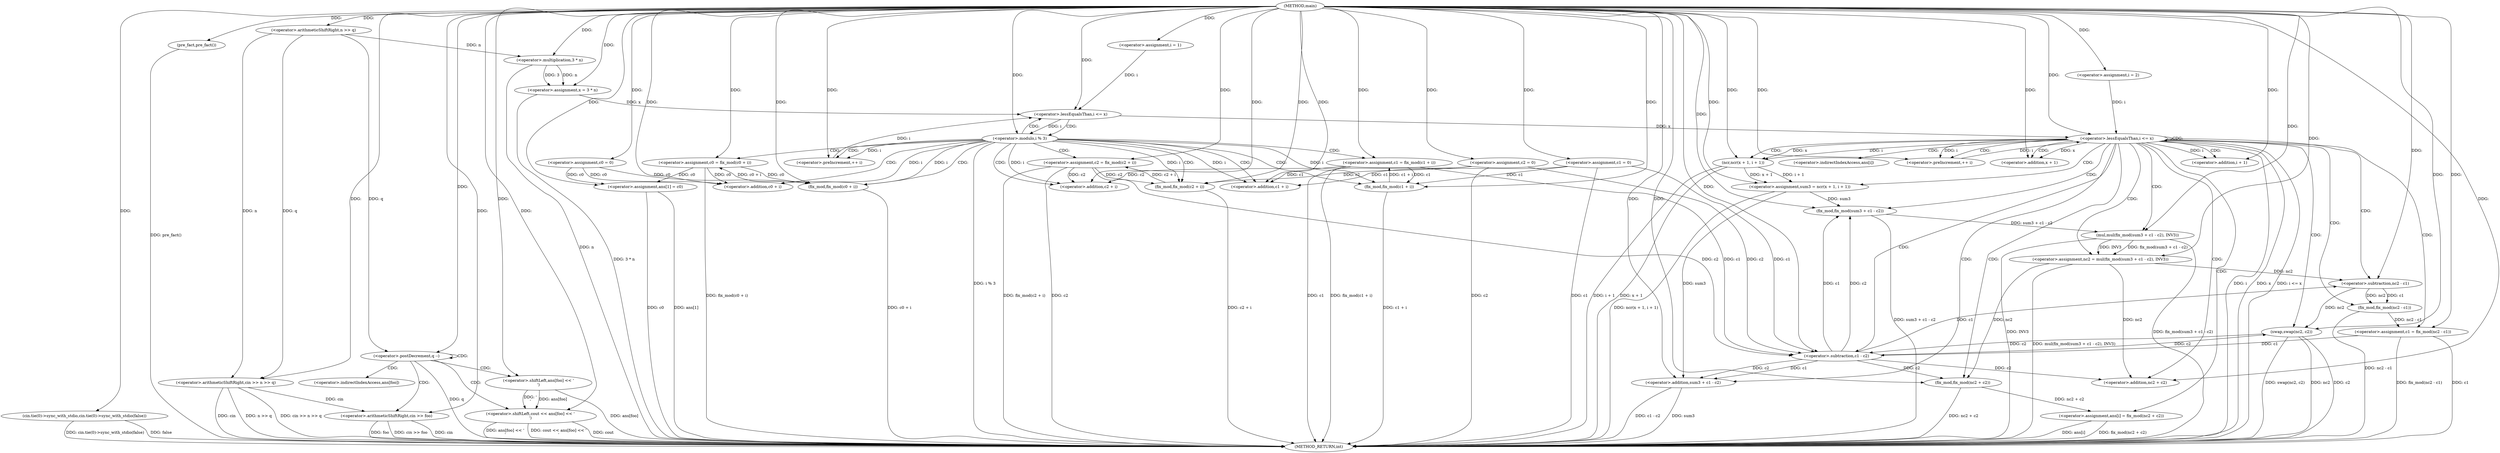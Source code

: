 digraph "main" {  
"1000271" [label = "(METHOD,main)" ]
"1000408" [label = "(METHOD_RETURN,int)" ]
"1000273" [label = "(cin.tie(0)->sync_with_stdio,cin.tie(0)->sync_with_stdio(false))" ]
"1000275" [label = "(pre_fact,pre_fact())" ]
"1000276" [label = "(<operator>.arithmeticShiftRight,cin >> n >> q)" ]
"1000282" [label = "(<operator>.assignment,x = 3 * n)" ]
"1000288" [label = "(<operator>.assignment,c0 = 0)" ]
"1000292" [label = "(<operator>.assignment,c1 = 0)" ]
"1000296" [label = "(<operator>.assignment,c2 = 0)" ]
"1000339" [label = "(<operator>.assignment,ans[1] = c0)" ]
"1000301" [label = "(<operator>.assignment,i = 1)" ]
"1000304" [label = "(<operator>.lessEqualsThan,i <= x)" ]
"1000307" [label = "(<operator>.preIncrement,++ i)" ]
"1000346" [label = "(<operator>.assignment,i = 2)" ]
"1000349" [label = "(<operator>.lessEqualsThan,i <= x)" ]
"1000352" [label = "(<operator>.preIncrement,++ i)" ]
"1000395" [label = "(<operator>.postDecrement,q --)" ]
"1000278" [label = "(<operator>.arithmeticShiftRight,n >> q)" ]
"1000284" [label = "(<operator>.multiplication,3 * n)" ]
"1000356" [label = "(<operator>.assignment,sum3 = ncr(x + 1, i + 1))" ]
"1000366" [label = "(<operator>.assignment,nc2 = mul(fix_mod(sum3 + c1 - c2), INV3))" ]
"1000376" [label = "(<operator>.assignment,ans[i] = fix_mod(nc2 + c2))" ]
"1000384" [label = "(<operator>.assignment,c1 = fix_mod(nc2 - c1))" ]
"1000390" [label = "(swap,swap(nc2, c2))" ]
"1000398" [label = "(<operator>.arithmeticShiftRight,cin >> foo)" ]
"1000401" [label = "(<operator>.shiftLeft,cout << ans[foo] << '\n')" ]
"1000311" [label = "(<operator>.modulo,i % 3)" ]
"1000316" [label = "(<operator>.assignment,c0 = fix_mod(c0 + i))" ]
"1000324" [label = "(<operator>.assignment,c1 = fix_mod(c1 + i))" ]
"1000332" [label = "(<operator>.assignment,c2 = fix_mod(c2 + i))" ]
"1000358" [label = "(ncr,ncr(x + 1, i + 1))" ]
"1000368" [label = "(mul,mul(fix_mod(sum3 + c1 - c2), INV3))" ]
"1000380" [label = "(fix_mod,fix_mod(nc2 + c2))" ]
"1000386" [label = "(fix_mod,fix_mod(nc2 - c1))" ]
"1000403" [label = "(<operator>.shiftLeft,ans[foo] << '\n')" ]
"1000359" [label = "(<operator>.addition,x + 1)" ]
"1000362" [label = "(<operator>.addition,i + 1)" ]
"1000369" [label = "(fix_mod,fix_mod(sum3 + c1 - c2))" ]
"1000381" [label = "(<operator>.addition,nc2 + c2)" ]
"1000387" [label = "(<operator>.subtraction,nc2 - c1)" ]
"1000318" [label = "(fix_mod,fix_mod(c0 + i))" ]
"1000326" [label = "(fix_mod,fix_mod(c1 + i))" ]
"1000334" [label = "(fix_mod,fix_mod(c2 + i))" ]
"1000370" [label = "(<operator>.addition,sum3 + c1 - c2)" ]
"1000319" [label = "(<operator>.addition,c0 + i)" ]
"1000327" [label = "(<operator>.addition,c1 + i)" ]
"1000335" [label = "(<operator>.addition,c2 + i)" ]
"1000372" [label = "(<operator>.subtraction,c1 - c2)" ]
"1000377" [label = "(<operator>.indirectIndexAccess,ans[i])" ]
"1000404" [label = "(<operator>.indirectIndexAccess,ans[foo])" ]
  "1000273" -> "1000408"  [ label = "DDG: cin.tie(0)->sync_with_stdio(false)"] 
  "1000275" -> "1000408"  [ label = "DDG: pre_fact()"] 
  "1000276" -> "1000408"  [ label = "DDG: cin"] 
  "1000276" -> "1000408"  [ label = "DDG: n >> q"] 
  "1000276" -> "1000408"  [ label = "DDG: cin >> n >> q"] 
  "1000284" -> "1000408"  [ label = "DDG: n"] 
  "1000282" -> "1000408"  [ label = "DDG: 3 * n"] 
  "1000292" -> "1000408"  [ label = "DDG: c1"] 
  "1000296" -> "1000408"  [ label = "DDG: c2"] 
  "1000311" -> "1000408"  [ label = "DDG: i % 3"] 
  "1000332" -> "1000408"  [ label = "DDG: c2"] 
  "1000334" -> "1000408"  [ label = "DDG: c2 + i"] 
  "1000332" -> "1000408"  [ label = "DDG: fix_mod(c2 + i)"] 
  "1000324" -> "1000408"  [ label = "DDG: c1"] 
  "1000326" -> "1000408"  [ label = "DDG: c1 + i"] 
  "1000324" -> "1000408"  [ label = "DDG: fix_mod(c1 + i)"] 
  "1000318" -> "1000408"  [ label = "DDG: c0 + i"] 
  "1000316" -> "1000408"  [ label = "DDG: fix_mod(c0 + i)"] 
  "1000339" -> "1000408"  [ label = "DDG: ans[1]"] 
  "1000339" -> "1000408"  [ label = "DDG: c0"] 
  "1000349" -> "1000408"  [ label = "DDG: i"] 
  "1000349" -> "1000408"  [ label = "DDG: x"] 
  "1000349" -> "1000408"  [ label = "DDG: i <= x"] 
  "1000395" -> "1000408"  [ label = "DDG: q"] 
  "1000398" -> "1000408"  [ label = "DDG: cin"] 
  "1000398" -> "1000408"  [ label = "DDG: foo"] 
  "1000398" -> "1000408"  [ label = "DDG: cin >> foo"] 
  "1000403" -> "1000408"  [ label = "DDG: ans[foo]"] 
  "1000401" -> "1000408"  [ label = "DDG: ans[foo] << '\n'"] 
  "1000401" -> "1000408"  [ label = "DDG: cout << ans[foo] << '\n'"] 
  "1000358" -> "1000408"  [ label = "DDG: x + 1"] 
  "1000358" -> "1000408"  [ label = "DDG: i + 1"] 
  "1000356" -> "1000408"  [ label = "DDG: ncr(x + 1, i + 1)"] 
  "1000370" -> "1000408"  [ label = "DDG: sum3"] 
  "1000370" -> "1000408"  [ label = "DDG: c1 - c2"] 
  "1000369" -> "1000408"  [ label = "DDG: sum3 + c1 - c2"] 
  "1000368" -> "1000408"  [ label = "DDG: fix_mod(sum3 + c1 - c2)"] 
  "1000366" -> "1000408"  [ label = "DDG: mul(fix_mod(sum3 + c1 - c2), INV3)"] 
  "1000376" -> "1000408"  [ label = "DDG: ans[i]"] 
  "1000380" -> "1000408"  [ label = "DDG: nc2 + c2"] 
  "1000376" -> "1000408"  [ label = "DDG: fix_mod(nc2 + c2)"] 
  "1000384" -> "1000408"  [ label = "DDG: c1"] 
  "1000386" -> "1000408"  [ label = "DDG: nc2 - c1"] 
  "1000384" -> "1000408"  [ label = "DDG: fix_mod(nc2 - c1)"] 
  "1000390" -> "1000408"  [ label = "DDG: nc2"] 
  "1000390" -> "1000408"  [ label = "DDG: c2"] 
  "1000390" -> "1000408"  [ label = "DDG: swap(nc2, c2)"] 
  "1000273" -> "1000408"  [ label = "DDG: false"] 
  "1000401" -> "1000408"  [ label = "DDG: cout"] 
  "1000368" -> "1000408"  [ label = "DDG: INV3"] 
  "1000271" -> "1000275"  [ label = "DDG: "] 
  "1000284" -> "1000282"  [ label = "DDG: n"] 
  "1000284" -> "1000282"  [ label = "DDG: 3"] 
  "1000271" -> "1000288"  [ label = "DDG: "] 
  "1000271" -> "1000292"  [ label = "DDG: "] 
  "1000271" -> "1000296"  [ label = "DDG: "] 
  "1000288" -> "1000339"  [ label = "DDG: c0"] 
  "1000316" -> "1000339"  [ label = "DDG: c0"] 
  "1000271" -> "1000339"  [ label = "DDG: "] 
  "1000271" -> "1000273"  [ label = "DDG: "] 
  "1000271" -> "1000276"  [ label = "DDG: "] 
  "1000278" -> "1000276"  [ label = "DDG: n"] 
  "1000278" -> "1000276"  [ label = "DDG: q"] 
  "1000271" -> "1000282"  [ label = "DDG: "] 
  "1000271" -> "1000301"  [ label = "DDG: "] 
  "1000271" -> "1000346"  [ label = "DDG: "] 
  "1000271" -> "1000278"  [ label = "DDG: "] 
  "1000271" -> "1000284"  [ label = "DDG: "] 
  "1000278" -> "1000284"  [ label = "DDG: n"] 
  "1000301" -> "1000304"  [ label = "DDG: i"] 
  "1000307" -> "1000304"  [ label = "DDG: i"] 
  "1000271" -> "1000304"  [ label = "DDG: "] 
  "1000282" -> "1000304"  [ label = "DDG: x"] 
  "1000311" -> "1000307"  [ label = "DDG: i"] 
  "1000271" -> "1000307"  [ label = "DDG: "] 
  "1000346" -> "1000349"  [ label = "DDG: i"] 
  "1000352" -> "1000349"  [ label = "DDG: i"] 
  "1000271" -> "1000349"  [ label = "DDG: "] 
  "1000304" -> "1000349"  [ label = "DDG: x"] 
  "1000271" -> "1000352"  [ label = "DDG: "] 
  "1000349" -> "1000352"  [ label = "DDG: i"] 
  "1000358" -> "1000356"  [ label = "DDG: i + 1"] 
  "1000358" -> "1000356"  [ label = "DDG: x + 1"] 
  "1000368" -> "1000366"  [ label = "DDG: fix_mod(sum3 + c1 - c2)"] 
  "1000368" -> "1000366"  [ label = "DDG: INV3"] 
  "1000380" -> "1000376"  [ label = "DDG: nc2 + c2"] 
  "1000386" -> "1000384"  [ label = "DDG: nc2 - c1"] 
  "1000278" -> "1000395"  [ label = "DDG: q"] 
  "1000271" -> "1000395"  [ label = "DDG: "] 
  "1000271" -> "1000356"  [ label = "DDG: "] 
  "1000271" -> "1000366"  [ label = "DDG: "] 
  "1000271" -> "1000384"  [ label = "DDG: "] 
  "1000387" -> "1000390"  [ label = "DDG: nc2"] 
  "1000271" -> "1000390"  [ label = "DDG: "] 
  "1000372" -> "1000390"  [ label = "DDG: c2"] 
  "1000276" -> "1000398"  [ label = "DDG: cin"] 
  "1000271" -> "1000398"  [ label = "DDG: "] 
  "1000271" -> "1000401"  [ label = "DDG: "] 
  "1000403" -> "1000401"  [ label = "DDG: ans[foo]"] 
  "1000403" -> "1000401"  [ label = "DDG: '\n'"] 
  "1000304" -> "1000311"  [ label = "DDG: i"] 
  "1000271" -> "1000311"  [ label = "DDG: "] 
  "1000318" -> "1000316"  [ label = "DDG: c0 + i"] 
  "1000326" -> "1000324"  [ label = "DDG: c1 + i"] 
  "1000334" -> "1000332"  [ label = "DDG: c2 + i"] 
  "1000271" -> "1000358"  [ label = "DDG: "] 
  "1000349" -> "1000358"  [ label = "DDG: x"] 
  "1000349" -> "1000358"  [ label = "DDG: i"] 
  "1000369" -> "1000368"  [ label = "DDG: sum3 + c1 - c2"] 
  "1000271" -> "1000368"  [ label = "DDG: "] 
  "1000372" -> "1000380"  [ label = "DDG: c2"] 
  "1000271" -> "1000380"  [ label = "DDG: "] 
  "1000366" -> "1000380"  [ label = "DDG: nc2"] 
  "1000387" -> "1000386"  [ label = "DDG: c1"] 
  "1000387" -> "1000386"  [ label = "DDG: nc2"] 
  "1000271" -> "1000403"  [ label = "DDG: "] 
  "1000271" -> "1000316"  [ label = "DDG: "] 
  "1000271" -> "1000324"  [ label = "DDG: "] 
  "1000271" -> "1000332"  [ label = "DDG: "] 
  "1000349" -> "1000359"  [ label = "DDG: x"] 
  "1000271" -> "1000359"  [ label = "DDG: "] 
  "1000349" -> "1000362"  [ label = "DDG: i"] 
  "1000271" -> "1000362"  [ label = "DDG: "] 
  "1000356" -> "1000369"  [ label = "DDG: sum3"] 
  "1000271" -> "1000369"  [ label = "DDG: "] 
  "1000372" -> "1000369"  [ label = "DDG: c1"] 
  "1000372" -> "1000369"  [ label = "DDG: c2"] 
  "1000366" -> "1000381"  [ label = "DDG: nc2"] 
  "1000271" -> "1000381"  [ label = "DDG: "] 
  "1000372" -> "1000381"  [ label = "DDG: c2"] 
  "1000271" -> "1000387"  [ label = "DDG: "] 
  "1000366" -> "1000387"  [ label = "DDG: nc2"] 
  "1000372" -> "1000387"  [ label = "DDG: c1"] 
  "1000288" -> "1000318"  [ label = "DDG: c0"] 
  "1000316" -> "1000318"  [ label = "DDG: c0"] 
  "1000271" -> "1000318"  [ label = "DDG: "] 
  "1000311" -> "1000318"  [ label = "DDG: i"] 
  "1000292" -> "1000326"  [ label = "DDG: c1"] 
  "1000324" -> "1000326"  [ label = "DDG: c1"] 
  "1000271" -> "1000326"  [ label = "DDG: "] 
  "1000311" -> "1000326"  [ label = "DDG: i"] 
  "1000311" -> "1000334"  [ label = "DDG: i"] 
  "1000271" -> "1000334"  [ label = "DDG: "] 
  "1000296" -> "1000334"  [ label = "DDG: c2"] 
  "1000332" -> "1000334"  [ label = "DDG: c2"] 
  "1000356" -> "1000370"  [ label = "DDG: sum3"] 
  "1000271" -> "1000370"  [ label = "DDG: "] 
  "1000372" -> "1000370"  [ label = "DDG: c1"] 
  "1000372" -> "1000370"  [ label = "DDG: c2"] 
  "1000288" -> "1000319"  [ label = "DDG: c0"] 
  "1000316" -> "1000319"  [ label = "DDG: c0"] 
  "1000271" -> "1000319"  [ label = "DDG: "] 
  "1000311" -> "1000319"  [ label = "DDG: i"] 
  "1000292" -> "1000327"  [ label = "DDG: c1"] 
  "1000324" -> "1000327"  [ label = "DDG: c1"] 
  "1000271" -> "1000327"  [ label = "DDG: "] 
  "1000311" -> "1000327"  [ label = "DDG: i"] 
  "1000296" -> "1000335"  [ label = "DDG: c2"] 
  "1000332" -> "1000335"  [ label = "DDG: c2"] 
  "1000271" -> "1000335"  [ label = "DDG: "] 
  "1000311" -> "1000335"  [ label = "DDG: i"] 
  "1000292" -> "1000372"  [ label = "DDG: c1"] 
  "1000324" -> "1000372"  [ label = "DDG: c1"] 
  "1000384" -> "1000372"  [ label = "DDG: c1"] 
  "1000271" -> "1000372"  [ label = "DDG: "] 
  "1000296" -> "1000372"  [ label = "DDG: c2"] 
  "1000332" -> "1000372"  [ label = "DDG: c2"] 
  "1000390" -> "1000372"  [ label = "DDG: c2"] 
  "1000304" -> "1000311"  [ label = "CDG: "] 
  "1000349" -> "1000380"  [ label = "CDG: "] 
  "1000349" -> "1000362"  [ label = "CDG: "] 
  "1000349" -> "1000387"  [ label = "CDG: "] 
  "1000349" -> "1000370"  [ label = "CDG: "] 
  "1000349" -> "1000359"  [ label = "CDG: "] 
  "1000349" -> "1000368"  [ label = "CDG: "] 
  "1000349" -> "1000349"  [ label = "CDG: "] 
  "1000349" -> "1000384"  [ label = "CDG: "] 
  "1000349" -> "1000356"  [ label = "CDG: "] 
  "1000349" -> "1000377"  [ label = "CDG: "] 
  "1000349" -> "1000366"  [ label = "CDG: "] 
  "1000349" -> "1000376"  [ label = "CDG: "] 
  "1000349" -> "1000390"  [ label = "CDG: "] 
  "1000349" -> "1000358"  [ label = "CDG: "] 
  "1000349" -> "1000372"  [ label = "CDG: "] 
  "1000349" -> "1000381"  [ label = "CDG: "] 
  "1000349" -> "1000369"  [ label = "CDG: "] 
  "1000349" -> "1000352"  [ label = "CDG: "] 
  "1000349" -> "1000386"  [ label = "CDG: "] 
  "1000395" -> "1000401"  [ label = "CDG: "] 
  "1000395" -> "1000404"  [ label = "CDG: "] 
  "1000395" -> "1000403"  [ label = "CDG: "] 
  "1000395" -> "1000398"  [ label = "CDG: "] 
  "1000395" -> "1000395"  [ label = "CDG: "] 
  "1000311" -> "1000332"  [ label = "CDG: "] 
  "1000311" -> "1000307"  [ label = "CDG: "] 
  "1000311" -> "1000324"  [ label = "CDG: "] 
  "1000311" -> "1000326"  [ label = "CDG: "] 
  "1000311" -> "1000335"  [ label = "CDG: "] 
  "1000311" -> "1000319"  [ label = "CDG: "] 
  "1000311" -> "1000318"  [ label = "CDG: "] 
  "1000311" -> "1000316"  [ label = "CDG: "] 
  "1000311" -> "1000304"  [ label = "CDG: "] 
  "1000311" -> "1000327"  [ label = "CDG: "] 
  "1000311" -> "1000334"  [ label = "CDG: "] 
}
